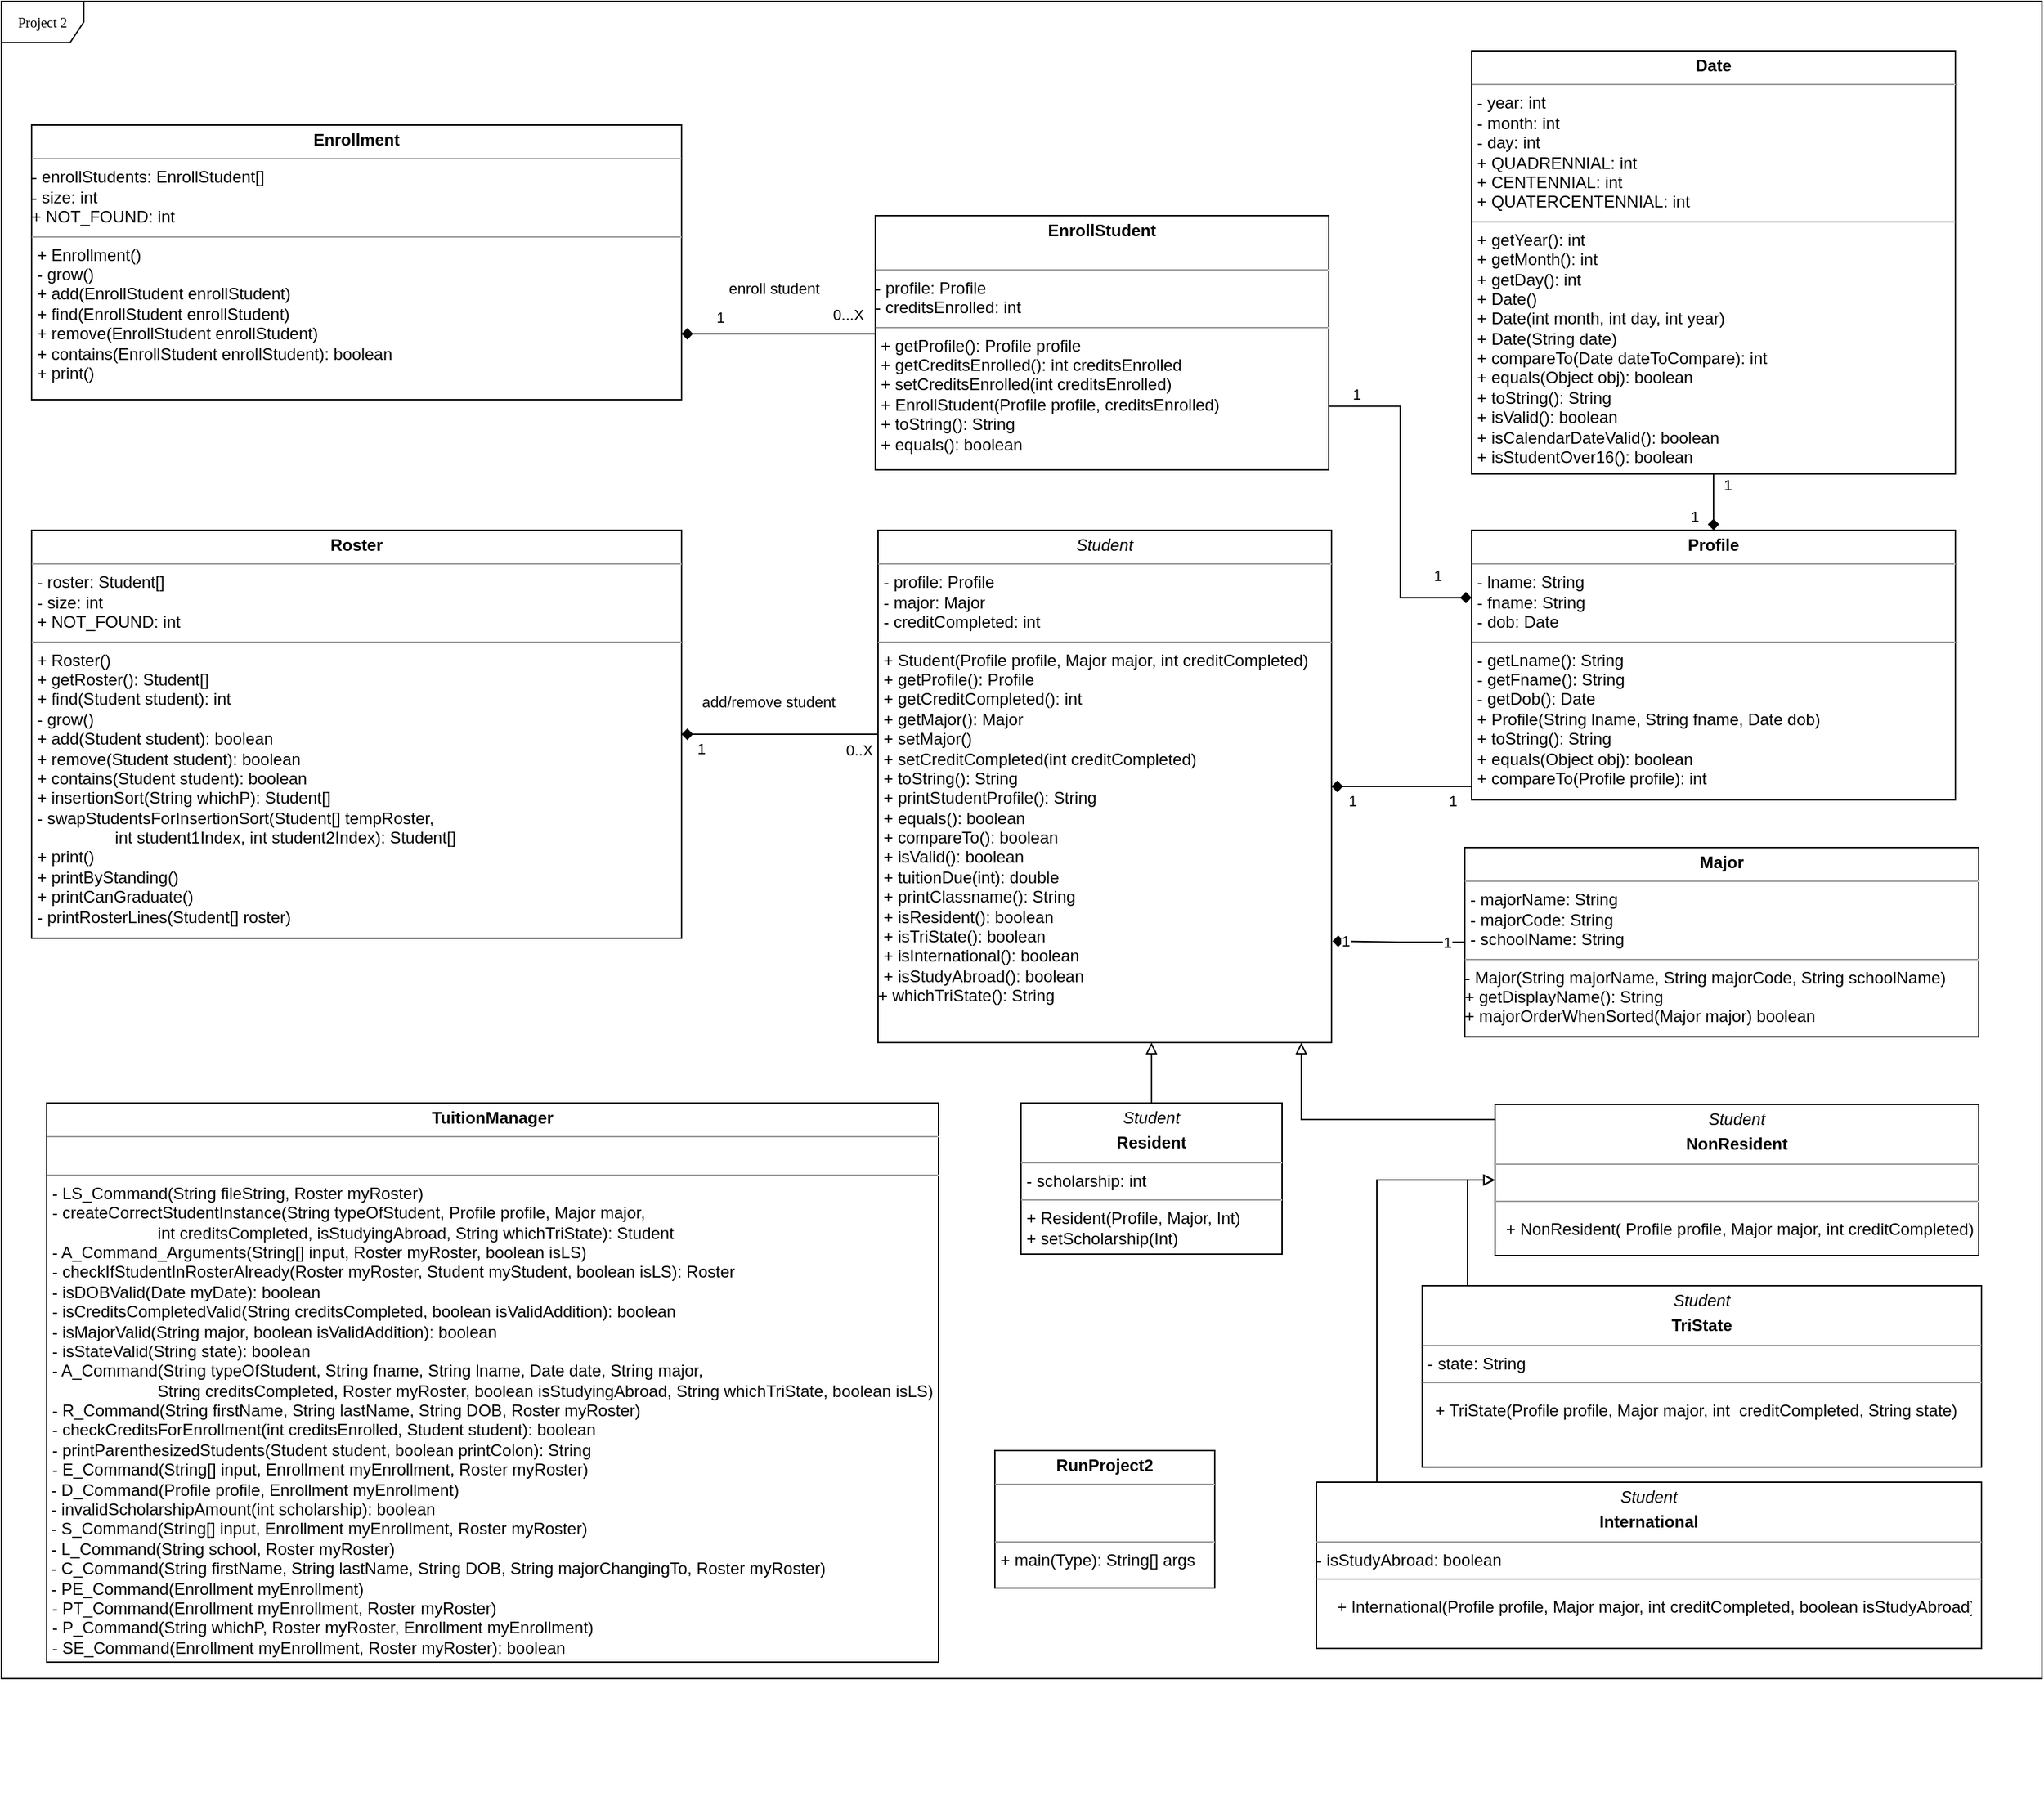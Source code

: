 <mxfile version="20.8.23" type="device"><diagram name="Page-1" id="c4acf3e9-155e-7222-9cf6-157b1a14988f"><mxGraphModel dx="1669" dy="2173" grid="1" gridSize="11" guides="1" tooltips="1" connect="1" arrows="1" fold="1" page="1" pageScale="1" pageWidth="271" pageHeight="240" background="none" math="0" shadow="0"><root><mxCell id="0"/><mxCell id="1" parent="0"/><mxCell id="17acba5748e5396b-1" value="Project 2" style="shape=umlFrame;whiteSpace=wrap;html=1;rounded=0;shadow=0;comic=0;labelBackgroundColor=none;strokeWidth=1;fontFamily=Verdana;fontSize=10;align=center;" parent="1" vertex="1"><mxGeometry x="99" y="231" width="1485" height="1221" as="geometry"/></mxCell><mxCell id="1VM1z1HTqqr5jfcplG8C-3" value="&lt;p style=&quot;margin:0px;margin-top:4px;text-align:center;&quot;&gt;&lt;b&gt;RunProject2&lt;/b&gt;&lt;br&gt;&lt;/p&gt;&lt;hr size=&quot;1&quot;&gt;&lt;p style=&quot;margin:0px;margin-left:4px;&quot;&gt;&lt;br&gt;&lt;br&gt;&lt;/p&gt;&lt;hr size=&quot;1&quot;&gt;&lt;p style=&quot;margin:0px;margin-left:4px;&quot;&gt;+ main(Type): String[] args&lt;br&gt;&lt;br&gt;&lt;/p&gt;" style="verticalAlign=top;align=left;overflow=fill;fontSize=12;fontFamily=Helvetica;html=1;" parent="1" vertex="1"><mxGeometry x="822" y="1286" width="160" height="100" as="geometry"/></mxCell><mxCell id="1VM1z1HTqqr5jfcplG8C-10" value="&lt;p style=&quot;margin:0px;margin-top:4px;text-align:center;&quot;&gt;&lt;b&gt;TuitionManager&lt;/b&gt;&lt;br&gt;&lt;/p&gt;&lt;hr size=&quot;1&quot;&gt;&lt;p style=&quot;margin:0px;margin-left:4px;&quot;&gt;&lt;br&gt;&lt;/p&gt;&lt;hr size=&quot;1&quot;&gt;&lt;p style=&quot;margin:0px;margin-left:4px;&quot;&gt;- LS_Command(String fileString, Roster myRoster)&lt;/p&gt;&lt;p style=&quot;margin:0px;margin-left:4px;&quot;&gt;- createCorrectStudentInstance(String typeOfStudent, Profile profile, Major major,&amp;nbsp;&lt;/p&gt;&lt;p style=&quot;margin:0px;margin-left:4px;&quot;&gt;&amp;nbsp; &amp;nbsp; &amp;nbsp; &amp;nbsp; &amp;nbsp; &amp;nbsp; &amp;nbsp; &amp;nbsp; &amp;nbsp; &amp;nbsp; &amp;nbsp; &amp;nbsp;int creditsCompleted, isStudyingAbroad, String whichTriState): Student&lt;/p&gt;&lt;p style=&quot;margin:0px;margin-left:4px;&quot;&gt;- A_Command_Arguments(String[] input, Roster myRoster, boolean isLS)&lt;/p&gt;&lt;p style=&quot;margin:0px;margin-left:4px;&quot;&gt;- checkIfStudentInRosterAlready(Roster myRoster, Student myStudent, boolean isLS): Roster&lt;/p&gt;&lt;p style=&quot;margin:0px;margin-left:4px;&quot;&gt;- isDOBValid(Date myDate): boolean&lt;/p&gt;&lt;p style=&quot;margin:0px;margin-left:4px;&quot;&gt;- isCreditsCompletedValid(String creditsCompleted, boolean isValidAddition): boolean&lt;/p&gt;&lt;p style=&quot;margin:0px;margin-left:4px;&quot;&gt;- isMajorValid(String major, boolean isValidAddition): boolean&lt;/p&gt;&lt;p style=&quot;margin:0px;margin-left:4px;&quot;&gt;- isStateValid(String state): boolean&lt;/p&gt;&lt;p style=&quot;margin:0px;margin-left:4px;&quot;&gt;- A_Command(String typeOfStudent, String fname, String lname, Date date, String major,&amp;nbsp;&lt;/p&gt;&lt;p style=&quot;margin:0px;margin-left:4px;&quot;&gt;&amp;nbsp; &amp;nbsp; &amp;nbsp; &amp;nbsp; &amp;nbsp; &amp;nbsp; &amp;nbsp; &amp;nbsp; &amp;nbsp; &amp;nbsp; &amp;nbsp; &amp;nbsp;String creditsCompleted, Roster myRoster, boolean isStudyingAbroad, String whichTriState, boolean isLS)&lt;/p&gt;&lt;p style=&quot;margin:0px;margin-left:4px;&quot;&gt;- R_Command(String firstName, String lastName, String DOB, Roster myRoster)&lt;/p&gt;&lt;p style=&quot;margin:0px;margin-left:4px;&quot;&gt;- checkCreditsForEnrollment(int creditsEnrolled, Student student): boolean&lt;/p&gt;&lt;p style=&quot;margin:0px;margin-left:4px;&quot;&gt;- printParenthesizedStudents(Student student, boolean printColon): String&lt;/p&gt;&lt;p style=&quot;border-color: var(--border-color); margin: 0px 0px 0px 4px;&quot;&gt;- E_Command(String[] input, Enrollment myEnrollment, Roster myRoster)&lt;/p&gt;&lt;div&gt;&amp;nbsp;- D_Command(Profile profile, Enrollment myEnrollment)&lt;/div&gt;&lt;div&gt;&amp;nbsp;- invalidScholarshipAmount(int scholarship): boolean&lt;/div&gt;&lt;div&gt;&amp;nbsp;- S_Command(String[] input, Enrollment myEnrollment, Roster myRoster)&lt;/div&gt;&lt;div&gt;&amp;nbsp;- L_Command(String school, Roster myRoster)&lt;/div&gt;&lt;div&gt;&amp;nbsp;- C_Command(String firstName, String lastName, String DOB, String majorChangingTo, Roster myRoster)&lt;/div&gt;&lt;div&gt;&amp;nbsp;- PE_Command(Enrollment myEnrollment)&lt;/div&gt;&lt;p style=&quot;margin:0px;margin-left:4px;&quot;&gt;- PT_Command(Enrollment myEnrollment, Roster myRoster)&lt;br&gt;&lt;/p&gt;&lt;p style=&quot;margin:0px;margin-left:4px;&quot;&gt;- P_Command(String whichP, Roster myRoster, Enrollment myEnrollment)&lt;/p&gt;&lt;p style=&quot;margin:0px;margin-left:4px;&quot;&gt;- SE_Command(Enrollment myEnrollment, Roster myRoster): boolean&lt;/p&gt;&lt;p style=&quot;margin:0px;margin-left:4px;&quot;&gt;- commandTimes(boolean[] commandTimes): boolean[]&lt;/p&gt;&lt;p style=&quot;margin:0px;margin-left:4px;&quot;&gt;+ run()&lt;/p&gt;" style="verticalAlign=top;align=left;overflow=fill;fontSize=12;fontFamily=Helvetica;html=1;" parent="1" vertex="1"><mxGeometry x="132" y="1033" width="649" height="407" as="geometry"/></mxCell><mxCell id="1VM1z1HTqqr5jfcplG8C-24" value="" style="edgeStyle=orthogonalEdgeStyle;rounded=0;orthogonalLoop=1;jettySize=auto;html=1;endArrow=block;endFill=0;" parent="1" source="1VM1z1HTqqr5jfcplG8C-13" target="1VM1z1HTqqr5jfcplG8C-14" edge="1"><mxGeometry relative="1" as="geometry"><Array as="points"><mxPoint x="1045" y="1045"/></Array></mxGeometry></mxCell><mxCell id="1VM1z1HTqqr5jfcplG8C-13" value="&lt;p style=&quot;margin:0px;margin-top:4px;text-align:center;&quot;&gt;&lt;i&gt;Student&lt;/i&gt;&lt;b&gt;&lt;br&gt;&lt;/b&gt;&lt;/p&gt;&lt;p style=&quot;margin:0px;margin-top:4px;text-align:center;&quot;&gt;&lt;b&gt;NonResident&lt;/b&gt;&lt;br&gt;&lt;/p&gt;&lt;hr size=&quot;1&quot;&gt;&lt;p style=&quot;margin:0px;margin-left:4px;&quot;&gt;&lt;br&gt;&lt;/p&gt;&lt;hr size=&quot;1&quot;&gt;" style="verticalAlign=top;align=left;overflow=fill;fontSize=12;fontFamily=Helvetica;html=1;" parent="1" vertex="1"><mxGeometry x="1186" y="1034" width="352" height="110" as="geometry"/></mxCell><mxCell id="1VM1z1HTqqr5jfcplG8C-14" value="&lt;p style=&quot;margin:0px;margin-top:4px;text-align:center;&quot;&gt;&lt;i&gt;Student&lt;/i&gt;&lt;b&gt;&lt;br&gt;&lt;/b&gt;&lt;/p&gt;&lt;hr size=&quot;1&quot;&gt;&lt;p style=&quot;margin:0px;margin-left:4px;&quot;&gt;- profile: Profile&lt;/p&gt;&lt;p style=&quot;margin:0px;margin-left:4px;&quot;&gt;- major: Major&lt;/p&gt;&lt;p style=&quot;margin:0px;margin-left:4px;&quot;&gt;- creditCompleted: int&lt;br&gt;&lt;/p&gt;&lt;hr size=&quot;1&quot;&gt;&lt;p style=&quot;margin:0px;margin-left:4px;&quot;&gt;+ Student(Profile profile, Major major, int creditCompleted)&lt;br&gt;+ getProfile(): Profile&lt;br&gt;&lt;/p&gt;&lt;p style=&quot;margin:0px;margin-left:4px;&quot;&gt;+ getCreditCompleted(): int&lt;/p&gt;&lt;p style=&quot;margin:0px;margin-left:4px;&quot;&gt;+ getMajor(): Major&lt;/p&gt;&lt;p style=&quot;margin:0px;margin-left:4px;&quot;&gt;+ setMajor()&lt;br&gt;&lt;/p&gt;&lt;p style=&quot;margin:0px;margin-left:4px;&quot;&gt;+ setCreditCompleted(int creditCompleted)&lt;br&gt;&lt;/p&gt;&lt;p style=&quot;margin:0px;margin-left:4px;&quot;&gt;+ toString(): String&lt;br&gt;&lt;/p&gt;&lt;p style=&quot;margin:0px;margin-left:4px;&quot;&gt;+ printStudentProfile(): String&lt;/p&gt;&lt;p style=&quot;margin:0px;margin-left:4px;&quot;&gt;+ equals(): boolean&lt;/p&gt;&lt;p style=&quot;margin:0px;margin-left:4px;&quot;&gt;+ compareTo(): boolean&lt;/p&gt;&lt;p style=&quot;margin:0px;margin-left:4px;&quot;&gt;+ isValid(): boolean&lt;/p&gt;&lt;p style=&quot;margin:0px;margin-left:4px;&quot;&gt;+ tuitionDue(int): double&lt;/p&gt;&lt;p style=&quot;margin:0px;margin-left:4px;&quot;&gt;+ printClassname(): String&lt;/p&gt;&lt;p style=&quot;margin:0px;margin-left:4px;&quot;&gt;+ isResident(): boolean&lt;/p&gt;&lt;p style=&quot;margin:0px;margin-left:4px;&quot;&gt;+ isTriState(): boolean&lt;/p&gt;&lt;p style=&quot;margin:0px;margin-left:4px;&quot;&gt;+ isInternational(): boolean&lt;/p&gt;&lt;p style=&quot;margin:0px;margin-left:4px;&quot;&gt;+ isStudyAbroad(): boolean&lt;/p&gt;+ whichTriState(): String&lt;p style=&quot;margin:0px;margin-left:4px;&quot;&gt;&lt;/p&gt;" style="verticalAlign=top;align=left;overflow=fill;fontSize=12;fontFamily=Helvetica;html=1;" parent="1" vertex="1"><mxGeometry x="737" y="616" width="330" height="373" as="geometry"/></mxCell><mxCell id="1VM1z1HTqqr5jfcplG8C-19" value="" style="edgeStyle=orthogonalEdgeStyle;rounded=0;orthogonalLoop=1;jettySize=auto;html=1;endArrow=block;endFill=0;" parent="1" source="1VM1z1HTqqr5jfcplG8C-16" target="1VM1z1HTqqr5jfcplG8C-13" edge="1"><mxGeometry relative="1" as="geometry"><Array as="points"><mxPoint x="1100" y="1089"/></Array></mxGeometry></mxCell><mxCell id="1VM1z1HTqqr5jfcplG8C-16" value="&lt;p style=&quot;margin:0px;margin-top:4px;text-align:center;&quot;&gt;&lt;i&gt;Student&lt;/i&gt;&lt;b&gt;&lt;br&gt;&lt;/b&gt;&lt;/p&gt;&lt;p style=&quot;margin:0px;margin-top:4px;text-align:center;&quot;&gt;&lt;b&gt;International&lt;/b&gt;&lt;br&gt;&lt;/p&gt;&lt;hr size=&quot;1&quot;&gt;- isStudyAbroad: boolean&lt;br&gt;&lt;hr size=&quot;1&quot;&gt;" style="verticalAlign=top;align=left;overflow=fill;fontSize=12;fontFamily=Helvetica;html=1;" parent="1" vertex="1"><mxGeometry x="1056" y="1309" width="484" height="121" as="geometry"/></mxCell><mxCell id="1VM1z1HTqqr5jfcplG8C-22" value="" style="edgeStyle=orthogonalEdgeStyle;rounded=0;orthogonalLoop=1;jettySize=auto;html=1;endArrow=block;endFill=0;" parent="1" source="1VM1z1HTqqr5jfcplG8C-17" target="1VM1z1HTqqr5jfcplG8C-13" edge="1"><mxGeometry relative="1" as="geometry"><Array as="points"><mxPoint x="1331" y="1246"/><mxPoint x="1166" y="1246"/><mxPoint x="1166" y="1089"/></Array></mxGeometry></mxCell><mxCell id="1VM1z1HTqqr5jfcplG8C-17" value="&lt;p style=&quot;margin:0px;margin-top:4px;text-align:center;&quot;&gt;&lt;i&gt;Student&lt;/i&gt;&lt;b&gt;&lt;br&gt;&lt;/b&gt;&lt;/p&gt;&lt;p style=&quot;margin:0px;margin-top:4px;text-align:center;&quot;&gt;&lt;b&gt;TriState&lt;/b&gt;&lt;br&gt;&lt;/p&gt;&lt;hr size=&quot;1&quot;&gt;&lt;p style=&quot;margin:0px;margin-left:4px;&quot;&gt;- state: String&lt;br&gt;&lt;/p&gt;&lt;hr size=&quot;1&quot;&gt;" style="verticalAlign=top;align=left;overflow=fill;fontSize=12;fontFamily=Helvetica;html=1;movable=1;resizable=1;rotatable=1;deletable=1;editable=1;locked=0;connectable=1;" parent="1" vertex="1"><mxGeometry x="1133" y="1166" width="407" height="132" as="geometry"/></mxCell><mxCell id="1VM1z1HTqqr5jfcplG8C-23" value="" style="edgeStyle=orthogonalEdgeStyle;rounded=0;orthogonalLoop=1;jettySize=auto;html=1;endArrow=block;endFill=0;" parent="1" source="1VM1z1HTqqr5jfcplG8C-18" target="1VM1z1HTqqr5jfcplG8C-14" edge="1"><mxGeometry relative="1" as="geometry"><Array as="points"><mxPoint x="1012" y="1056"/><mxPoint x="1012" y="1056"/></Array></mxGeometry></mxCell><mxCell id="1VM1z1HTqqr5jfcplG8C-18" value="&lt;p style=&quot;margin:0px;margin-top:4px;text-align:center;&quot;&gt;&lt;i&gt;Student&lt;/i&gt;&lt;b&gt;&lt;br&gt;&lt;/b&gt;&lt;/p&gt;&lt;p style=&quot;margin:0px;margin-top:4px;text-align:center;&quot;&gt;&lt;b&gt;Resident&lt;/b&gt;&lt;br&gt;&lt;/p&gt;&lt;hr size=&quot;1&quot;&gt;&lt;p style=&quot;margin:0px;margin-left:4px;&quot;&gt;- scholarship: int&lt;br&gt;&lt;/p&gt;&lt;hr size=&quot;1&quot;&gt;&lt;p style=&quot;margin:0px;margin-left:4px;&quot;&gt;+ Resident(Profile, Major, Int)&lt;br&gt;+ setScholarship(Int)&lt;/p&gt;" style="verticalAlign=top;align=left;overflow=fill;fontSize=12;fontFamily=Helvetica;html=1;" parent="1" vertex="1"><mxGeometry x="841" y="1033" width="190" height="110" as="geometry"/></mxCell><mxCell id="1VM1z1HTqqr5jfcplG8C-25" value="+ TriState(Profile profile, Major major, int  creditCompleted, String state)" style="text;strokeColor=none;fillColor=none;align=left;verticalAlign=top;spacingLeft=4;spacingRight=4;overflow=hidden;rotatable=1;points=[[0,0.5],[1,0.5]];portConstraint=eastwest;movable=1;resizable=1;deletable=1;editable=1;locked=0;connectable=1;" parent="1" vertex="1"><mxGeometry x="1136.5" y="1243" width="429" height="26" as="geometry"/></mxCell><mxCell id="1VM1z1HTqqr5jfcplG8C-27" value="+ NonResident( Profile profile, Major major, int creditCompleted)" style="text;strokeColor=none;fillColor=none;align=left;verticalAlign=top;spacingLeft=4;spacingRight=4;overflow=hidden;rotatable=0;points=[[0,0.5],[1,0.5]];portConstraint=eastwest;" parent="1" vertex="1"><mxGeometry x="1188" y="1111" width="396" height="26" as="geometry"/></mxCell><mxCell id="1VM1z1HTqqr5jfcplG8C-28" value="&lt;p style=&quot;margin:0px;margin-top:4px;text-align:center;&quot;&gt;&lt;b&gt;Enrollment&lt;/b&gt;&lt;br&gt;&lt;/p&gt;&lt;hr size=&quot;1&quot;&gt;&lt;div&gt;- enrollStudents: EnrollStudent[]&lt;/div&gt;&lt;div&gt;- size: int&lt;/div&gt;&lt;div&gt;+ NOT_FOUND: int&lt;br&gt;&lt;/div&gt;&lt;hr size=&quot;1&quot;&gt;&lt;p style=&quot;margin:0px;margin-left:4px;&quot;&gt;+ Enrollment()&lt;/p&gt;&lt;p style=&quot;margin:0px;margin-left:4px;&quot;&gt;- grow()&lt;/p&gt;&lt;p style=&quot;margin:0px;margin-left:4px;&quot;&gt;+ add(EnrollStudent enrollStudent)&lt;/p&gt;&lt;p style=&quot;margin:0px;margin-left:4px;&quot;&gt;+ find(EnrollStudent enrollStudent)&lt;/p&gt;&lt;p style=&quot;margin:0px;margin-left:4px;&quot;&gt;+ remove(EnrollStudent enrollStudent)&lt;/p&gt;&lt;p style=&quot;margin:0px;margin-left:4px;&quot;&gt;+ contains(EnrollStudent enrollStudent): boolean&lt;/p&gt;&lt;p style=&quot;margin:0px;margin-left:4px;&quot;&gt;+ print()&lt;br&gt;&lt;/p&gt;&lt;p style=&quot;margin:0px;margin-left:4px;&quot;&gt;&lt;br&gt;&lt;/p&gt;" style="verticalAlign=top;align=left;overflow=fill;fontSize=12;fontFamily=Helvetica;html=1;" parent="1" vertex="1"><mxGeometry x="121" y="321" width="473" height="200" as="geometry"/></mxCell><mxCell id="Ks3k6SJLeoU9vweYVN9--5" style="edgeStyle=orthogonalEdgeStyle;rounded=0;orthogonalLoop=1;jettySize=auto;html=1;startArrow=none;startFill=0;endArrow=diamond;endFill=1;exitX=0;exitY=0.916;exitDx=0;exitDy=0;exitPerimeter=0;" edge="1" parent="1" source="1VM1z1HTqqr5jfcplG8C-30" target="1VM1z1HTqqr5jfcplG8C-28"><mxGeometry relative="1" as="geometry"><mxPoint x="726" y="561" as="sourcePoint"/><Array as="points"><mxPoint x="737" y="473"/></Array></mxGeometry></mxCell><mxCell id="Ks3k6SJLeoU9vweYVN9--6" value="1" style="edgeLabel;html=1;align=center;verticalAlign=middle;resizable=0;points=[];" vertex="1" connectable="0" parent="Ks3k6SJLeoU9vweYVN9--5"><mxGeometry x="0.588" y="2" relative="1" as="geometry"><mxPoint x="-19" y="-14" as="offset"/></mxGeometry></mxCell><mxCell id="Ks3k6SJLeoU9vweYVN9--11" value="0...X" style="edgeLabel;html=1;align=center;verticalAlign=middle;resizable=0;points=[];" vertex="1" connectable="0" parent="Ks3k6SJLeoU9vweYVN9--5"><mxGeometry x="-0.794" y="2" relative="1" as="geometry"><mxPoint x="-20" y="-76" as="offset"/></mxGeometry></mxCell><mxCell id="Ks3k6SJLeoU9vweYVN9--13" value="enroll student" style="edgeLabel;html=1;align=center;verticalAlign=middle;resizable=0;points=[];" vertex="1" connectable="0" parent="Ks3k6SJLeoU9vweYVN9--5"><mxGeometry x="0.565" y="-4" relative="1" as="geometry"><mxPoint x="17" y="-29" as="offset"/></mxGeometry></mxCell><mxCell id="1VM1z1HTqqr5jfcplG8C-30" value="&lt;p style=&quot;margin:0px;margin-top:4px;text-align:center;&quot;&gt;&lt;b&gt;EnrollStudent&lt;/b&gt;&lt;br&gt;&lt;/p&gt;&lt;div&gt;&lt;br&gt;&lt;/div&gt;&lt;hr size=&quot;1&quot;&gt;&lt;div&gt;- profile: Profile&lt;/div&gt;&lt;div&gt;- creditsEnrolled: int&lt;/div&gt;&lt;hr size=&quot;1&quot;&gt;&lt;p style=&quot;margin:0px;margin-left:4px;&quot;&gt;+ getProfile(): Profile profile&lt;br&gt;+ getCreditsEnrolled(): int creditsEnrolled&lt;br&gt;&lt;/p&gt;&lt;p style=&quot;margin:0px;margin-left:4px;&quot;&gt;+ setCreditsEnrolled(int creditsEnrolled)&lt;/p&gt;&lt;p style=&quot;margin:0px;margin-left:4px;&quot;&gt;+ EnrollStudent(Profile profile, creditsEnrolled)&lt;/p&gt;&lt;p style=&quot;margin:0px;margin-left:4px;&quot;&gt;+ toString(): String&lt;/p&gt;&lt;p style=&quot;margin:0px;margin-left:4px;&quot;&gt;+ equals(): boolean&lt;br&gt;&lt;/p&gt;" style="verticalAlign=top;align=left;overflow=fill;fontSize=12;fontFamily=Helvetica;html=1;" parent="1" vertex="1"><mxGeometry x="735" y="387" width="330" height="185" as="geometry"/></mxCell><mxCell id="1VM1z1HTqqr5jfcplG8C-31" value="+ International(Profile profile, Major major, int creditCompleted, boolean isStudyAbroad)" style="text;strokeColor=none;fillColor=none;align=left;verticalAlign=top;spacingLeft=4;spacingRight=4;overflow=hidden;rotatable=1;points=[[0,0.5],[1,0.5]];portConstraint=eastwest;movable=1;resizable=1;deletable=1;editable=1;locked=0;connectable=1;" parent="1" vertex="1"><mxGeometry x="1065" y="1386" width="473" height="154" as="geometry"/></mxCell><mxCell id="1VM1z1HTqqr5jfcplG8C-39" style="edgeStyle=orthogonalEdgeStyle;rounded=0;orthogonalLoop=1;jettySize=auto;html=1;exitX=1;exitY=0.5;exitDx=0;exitDy=0;endArrow=none;endFill=0;startArrow=diamond;startFill=1;" parent="1" source="1VM1z1HTqqr5jfcplG8C-32" target="1VM1z1HTqqr5jfcplG8C-14" edge="1"><mxGeometry relative="1" as="geometry"><Array as="points"><mxPoint x="638" y="765"/><mxPoint x="638" y="765"/></Array></mxGeometry></mxCell><mxCell id="1VM1z1HTqqr5jfcplG8C-40" value="1" style="edgeLabel;html=1;align=center;verticalAlign=middle;resizable=0;points=[];" parent="1VM1z1HTqqr5jfcplG8C-39" vertex="1" connectable="0"><mxGeometry x="-0.808" relative="1" as="geometry"><mxPoint y="10" as="offset"/></mxGeometry></mxCell><mxCell id="1VM1z1HTqqr5jfcplG8C-44" value="&lt;div&gt;0..X&lt;/div&gt;" style="edgeLabel;html=1;align=center;verticalAlign=middle;resizable=0;points=[];" parent="1VM1z1HTqqr5jfcplG8C-39" vertex="1" connectable="0"><mxGeometry x="0.799" y="-5" relative="1" as="geometry"><mxPoint y="6" as="offset"/></mxGeometry></mxCell><mxCell id="1VM1z1HTqqr5jfcplG8C-32" value="&lt;p style=&quot;margin:0px;margin-top:4px;text-align:center;&quot;&gt;&lt;b&gt;Roster&lt;/b&gt;&lt;br&gt;&lt;/p&gt;&lt;hr size=&quot;1&quot;&gt;&lt;p style=&quot;margin:0px;margin-left:4px;&quot;&gt;- roster: Student[]&lt;/p&gt;&lt;p style=&quot;margin:0px;margin-left:4px;&quot;&gt;- size: int&lt;/p&gt;&lt;p style=&quot;margin:0px;margin-left:4px;&quot;&gt;+ NOT_FOUND: int&lt;br&gt;&lt;/p&gt;&lt;hr size=&quot;1&quot;&gt;&lt;p style=&quot;margin:0px;margin-left:4px;&quot;&gt;+ Roster()&lt;/p&gt;&lt;p style=&quot;margin:0px;margin-left:4px;&quot;&gt;+ getRoster(): Student[]&lt;/p&gt;&lt;p style=&quot;margin:0px;margin-left:4px;&quot;&gt;+ find(Student student): int&lt;/p&gt;&lt;p style=&quot;margin:0px;margin-left:4px;&quot;&gt;- grow()&lt;/p&gt;&lt;p style=&quot;margin:0px;margin-left:4px;&quot;&gt;+ add(Student student): boolean&lt;/p&gt;&lt;p style=&quot;margin:0px;margin-left:4px;&quot;&gt;+ remove(Student student): boolean&lt;/p&gt;&lt;p style=&quot;margin:0px;margin-left:4px;&quot;&gt;+ contains(Student student): boolean&lt;/p&gt;&lt;p style=&quot;margin:0px;margin-left:4px;&quot;&gt;+ insertionSort(String whichP): Student[]&lt;/p&gt;&lt;p style=&quot;margin:0px;margin-left:4px;&quot;&gt;- swapStudentsForInsertionSort(Student[] tempRoster,&lt;/p&gt;&lt;p style=&quot;margin:0px;margin-left:4px;&quot;&gt;&amp;nbsp; &amp;nbsp; &amp;nbsp; &amp;nbsp; &amp;nbsp; &amp;nbsp; &amp;nbsp; &amp;nbsp; &amp;nbsp;int student1Index, int student2Index): Student[]&lt;/p&gt;&lt;p style=&quot;margin:0px;margin-left:4px;&quot;&gt;+ print()&lt;/p&gt;&lt;p style=&quot;margin:0px;margin-left:4px;&quot;&gt;+ printByStanding()&lt;/p&gt;&lt;p style=&quot;margin:0px;margin-left:4px;&quot;&gt;+ printCanGraduate()&lt;/p&gt;&lt;p style=&quot;margin:0px;margin-left:4px;&quot;&gt;- printRosterLines(Student[] roster)&lt;br&gt;&lt;/p&gt;" style="verticalAlign=top;align=left;overflow=fill;fontSize=12;fontFamily=Helvetica;html=1;" parent="1" vertex="1"><mxGeometry x="121" y="616" width="473" height="297" as="geometry"/></mxCell><mxCell id="1VM1z1HTqqr5jfcplG8C-41" value="add/remove student" style="edgeLabel;html=1;align=center;verticalAlign=middle;resizable=0;points=[];" parent="1" vertex="1" connectable="0"><mxGeometry x="660" y="792" as="geometry"><mxPoint x="-3" y="-51" as="offset"/></mxGeometry></mxCell><mxCell id="1VM1z1HTqqr5jfcplG8C-48" style="edgeStyle=orthogonalEdgeStyle;rounded=0;orthogonalLoop=1;jettySize=auto;html=1;endArrow=diamond;endFill=1;entryX=1;entryY=0.5;entryDx=0;entryDy=0;strokeColor=default;" parent="1" source="1VM1z1HTqqr5jfcplG8C-45" target="1VM1z1HTqqr5jfcplG8C-14" edge="1"><mxGeometry relative="1" as="geometry"><Array as="points"><mxPoint x="1177" y="802"/><mxPoint x="1177" y="802"/></Array></mxGeometry></mxCell><mxCell id="1VM1z1HTqqr5jfcplG8C-49" value="1" style="edgeLabel;html=1;align=center;verticalAlign=middle;resizable=0;points=[];" parent="1VM1z1HTqqr5jfcplG8C-48" vertex="1" connectable="0"><mxGeometry x="0.806" y="2" relative="1" as="geometry"><mxPoint x="5" y="8" as="offset"/></mxGeometry></mxCell><mxCell id="1VM1z1HTqqr5jfcplG8C-50" value="1" style="edgeLabel;html=1;align=center;verticalAlign=middle;resizable=0;points=[];" parent="1VM1z1HTqqr5jfcplG8C-48" vertex="1" connectable="0"><mxGeometry x="-0.785" y="3" relative="1" as="geometry"><mxPoint x="-3" y="7" as="offset"/></mxGeometry></mxCell><mxCell id="Ks3k6SJLeoU9vweYVN9--1" style="edgeStyle=orthogonalEdgeStyle;rounded=0;orthogonalLoop=1;jettySize=auto;html=1;exitX=0;exitY=0.25;exitDx=0;exitDy=0;entryX=1;entryY=0.75;entryDx=0;entryDy=0;endArrow=none;endFill=0;startArrow=diamond;startFill=1;" edge="1" parent="1" source="1VM1z1HTqqr5jfcplG8C-45" target="1VM1z1HTqqr5jfcplG8C-30"><mxGeometry relative="1" as="geometry"/></mxCell><mxCell id="Ks3k6SJLeoU9vweYVN9--2" value="1" style="edgeLabel;html=1;align=center;verticalAlign=middle;resizable=0;points=[];" vertex="1" connectable="0" parent="Ks3k6SJLeoU9vweYVN9--1"><mxGeometry x="-0.908" y="-4" relative="1" as="geometry"><mxPoint x="-14" y="-12" as="offset"/></mxGeometry></mxCell><mxCell id="Ks3k6SJLeoU9vweYVN9--3" value="1" style="edgeLabel;html=1;align=center;verticalAlign=middle;resizable=0;points=[];" vertex="1" connectable="0" parent="Ks3k6SJLeoU9vweYVN9--1"><mxGeometry x="0.849" relative="1" as="geometry"><mxPoint x="1" y="-9" as="offset"/></mxGeometry></mxCell><mxCell id="1VM1z1HTqqr5jfcplG8C-45" value="&lt;p style=&quot;margin:0px;margin-top:4px;text-align:center;&quot;&gt;&lt;b&gt;Profile&lt;br&gt;&lt;/b&gt;&lt;/p&gt;&lt;hr size=&quot;1&quot;&gt;&lt;p style=&quot;margin:0px;margin-left:4px;&quot;&gt;- lname: String&lt;br&gt;&lt;/p&gt;&lt;p style=&quot;margin:0px;margin-left:4px;&quot;&gt;- fname: String&lt;br&gt;&lt;/p&gt;&lt;p style=&quot;margin:0px;margin-left:4px;&quot;&gt;- dob: Date&lt;br&gt;&lt;/p&gt;&lt;hr size=&quot;1&quot;&gt;&lt;p style=&quot;margin:0px;margin-left:4px;&quot;&gt;- getLname(): String&lt;/p&gt;&lt;p style=&quot;margin:0px;margin-left:4px;&quot;&gt;- getFname(): String&lt;/p&gt;&lt;p style=&quot;margin:0px;margin-left:4px;&quot;&gt;- getDob(): Date&lt;/p&gt;&lt;p style=&quot;margin:0px;margin-left:4px;&quot;&gt;+ Profile(String lname, String fname, Date dob)&lt;/p&gt;&lt;p style=&quot;margin:0px;margin-left:4px;&quot;&gt;+ toString(): String&lt;/p&gt;&lt;p style=&quot;margin:0px;margin-left:4px;&quot;&gt;+ equals(Object obj): boolean&lt;/p&gt;&lt;p style=&quot;margin:0px;margin-left:4px;&quot;&gt;+ compareTo(Profile profile): int&lt;/p&gt;&lt;p style=&quot;margin:0px;margin-left:4px;&quot;&gt;&lt;br&gt;&lt;/p&gt;" style="verticalAlign=top;align=left;overflow=fill;fontSize=12;fontFamily=Helvetica;html=1;" parent="1" vertex="1"><mxGeometry x="1169" y="616" width="352" height="196.25" as="geometry"/></mxCell><mxCell id="1VM1z1HTqqr5jfcplG8C-52" style="edgeStyle=orthogonalEdgeStyle;rounded=0;orthogonalLoop=1;jettySize=auto;html=1;entryX=1.002;entryY=0.802;entryDx=0;entryDy=0;entryPerimeter=0;strokeColor=default;endArrow=diamond;endFill=1;" parent="1" source="1VM1z1HTqqr5jfcplG8C-51" target="1VM1z1HTqqr5jfcplG8C-14" edge="1"><mxGeometry relative="1" as="geometry"/></mxCell><mxCell id="1VM1z1HTqqr5jfcplG8C-53" value="1" style="edgeLabel;html=1;align=center;verticalAlign=middle;resizable=0;points=[];" parent="1VM1z1HTqqr5jfcplG8C-52" vertex="1" connectable="0"><mxGeometry x="0.821" relative="1" as="geometry"><mxPoint as="offset"/></mxGeometry></mxCell><mxCell id="1VM1z1HTqqr5jfcplG8C-54" value="1" style="edgeLabel;html=1;align=center;verticalAlign=middle;resizable=0;points=[];" parent="1VM1z1HTqqr5jfcplG8C-52" vertex="1" connectable="0"><mxGeometry x="-0.733" relative="1" as="geometry"><mxPoint as="offset"/></mxGeometry></mxCell><mxCell id="1VM1z1HTqqr5jfcplG8C-51" value="&lt;p style=&quot;margin: 4px 0px 0px;&quot; align=&quot;center&quot;&gt;&lt;b&gt;Major&lt;br&gt;&lt;/b&gt;&lt;/p&gt;&lt;hr size=&quot;1&quot;&gt;&lt;p style=&quot;margin:0px;margin-left:4px;&quot;&gt;- majorName: String&lt;/p&gt;&lt;p style=&quot;margin:0px;margin-left:4px;&quot;&gt;- majorCode: String&lt;/p&gt;&lt;p style=&quot;margin:0px;margin-left:4px;&quot;&gt;- schoolName: String&lt;br&gt;&lt;/p&gt;&lt;hr size=&quot;1&quot;&gt;&lt;div&gt;- Major(String majorName, String majorCode, String schoolName)&lt;/div&gt;&lt;div&gt;+ getDisplayName(): String&lt;/div&gt;&lt;div&gt;+ majorOrderWhenSorted(Major major) boolean&lt;br&gt;&lt;/div&gt;&lt;p style=&quot;margin:0px;margin-left:4px;&quot;&gt;&lt;/p&gt;" style="verticalAlign=top;align=left;overflow=fill;fontSize=12;fontFamily=Helvetica;html=1;" parent="1" vertex="1"><mxGeometry x="1164" y="847" width="374" height="137.75" as="geometry"/></mxCell><mxCell id="1VM1z1HTqqr5jfcplG8C-56" value="" style="edgeStyle=orthogonalEdgeStyle;rounded=0;orthogonalLoop=1;jettySize=auto;html=1;strokeColor=default;startArrow=none;startFill=0;endArrow=diamond;endFill=1;" parent="1" source="1VM1z1HTqqr5jfcplG8C-55" target="1VM1z1HTqqr5jfcplG8C-45" edge="1"><mxGeometry relative="1" as="geometry"/></mxCell><mxCell id="1VM1z1HTqqr5jfcplG8C-57" value="1" style="edgeLabel;html=1;align=center;verticalAlign=middle;resizable=0;points=[];" parent="1VM1z1HTqqr5jfcplG8C-56" vertex="1" connectable="0"><mxGeometry x="-0.812" relative="1" as="geometry"><mxPoint x="10" y="4" as="offset"/></mxGeometry></mxCell><mxCell id="1VM1z1HTqqr5jfcplG8C-58" value="1" style="edgeLabel;html=1;align=center;verticalAlign=middle;resizable=0;points=[];" parent="1VM1z1HTqqr5jfcplG8C-56" vertex="1" connectable="0"><mxGeometry x="0.629" relative="1" as="geometry"><mxPoint x="-14" y="-3" as="offset"/></mxGeometry></mxCell><mxCell id="1VM1z1HTqqr5jfcplG8C-55" value="&lt;p style=&quot;margin:0px;margin-top:4px;text-align:center;&quot;&gt;&lt;b&gt;Date&lt;br&gt;&lt;/b&gt;&lt;/p&gt;&lt;hr size=&quot;1&quot;&gt;&lt;p style=&quot;margin:0px;margin-left:4px;&quot;&gt;- year: int&lt;/p&gt;&lt;p style=&quot;margin:0px;margin-left:4px;&quot;&gt;- month: int&lt;/p&gt;&lt;p style=&quot;margin:0px;margin-left:4px;&quot;&gt;- day: int&lt;/p&gt;&lt;p style=&quot;margin:0px;margin-left:4px;&quot;&gt;+ QUADRENNIAL: int&lt;/p&gt;&lt;p style=&quot;margin:0px;margin-left:4px;&quot;&gt;+ CENTENNIAL: int&lt;/p&gt;&lt;p style=&quot;margin:0px;margin-left:4px;&quot;&gt;+ QUATERCENTENNIAL: int&lt;/p&gt;&lt;hr size=&quot;1&quot;&gt;&lt;p style=&quot;margin:0px;margin-left:4px;&quot;&gt;+ getYear(): int&lt;/p&gt;&lt;p style=&quot;margin:0px;margin-left:4px;&quot;&gt;+ getMonth(): int&lt;/p&gt;&lt;p style=&quot;margin:0px;margin-left:4px;&quot;&gt;+ getDay(): int&lt;/p&gt;&lt;p style=&quot;margin:0px;margin-left:4px;&quot;&gt;+ Date()&lt;/p&gt;&lt;p style=&quot;margin:0px;margin-left:4px;&quot;&gt;+ Date(int month, int day, int year)&lt;/p&gt;&lt;p style=&quot;margin:0px;margin-left:4px;&quot;&gt;+ Date(String date)&lt;/p&gt;&lt;p style=&quot;margin:0px;margin-left:4px;&quot;&gt;+ compareTo(Date dateToCompare): int&lt;/p&gt;&lt;p style=&quot;margin:0px;margin-left:4px;&quot;&gt;+ equals(Object obj): boolean&lt;/p&gt;&lt;p style=&quot;margin:0px;margin-left:4px;&quot;&gt;+ toString(): String&lt;/p&gt;&lt;p style=&quot;margin:0px;margin-left:4px;&quot;&gt;+ isValid(): boolean&lt;/p&gt;&lt;p style=&quot;margin:0px;margin-left:4px;&quot;&gt;+ isCalendarDateValid(): boolean&lt;/p&gt;&lt;p style=&quot;margin:0px;margin-left:4px;&quot;&gt;+ isStudentOver16(): boolean&lt;/p&gt;" style="verticalAlign=top;align=left;overflow=fill;fontSize=12;fontFamily=Helvetica;html=1;" parent="1" vertex="1"><mxGeometry x="1169" y="267" width="352" height="308" as="geometry"/></mxCell></root></mxGraphModel></diagram></mxfile>